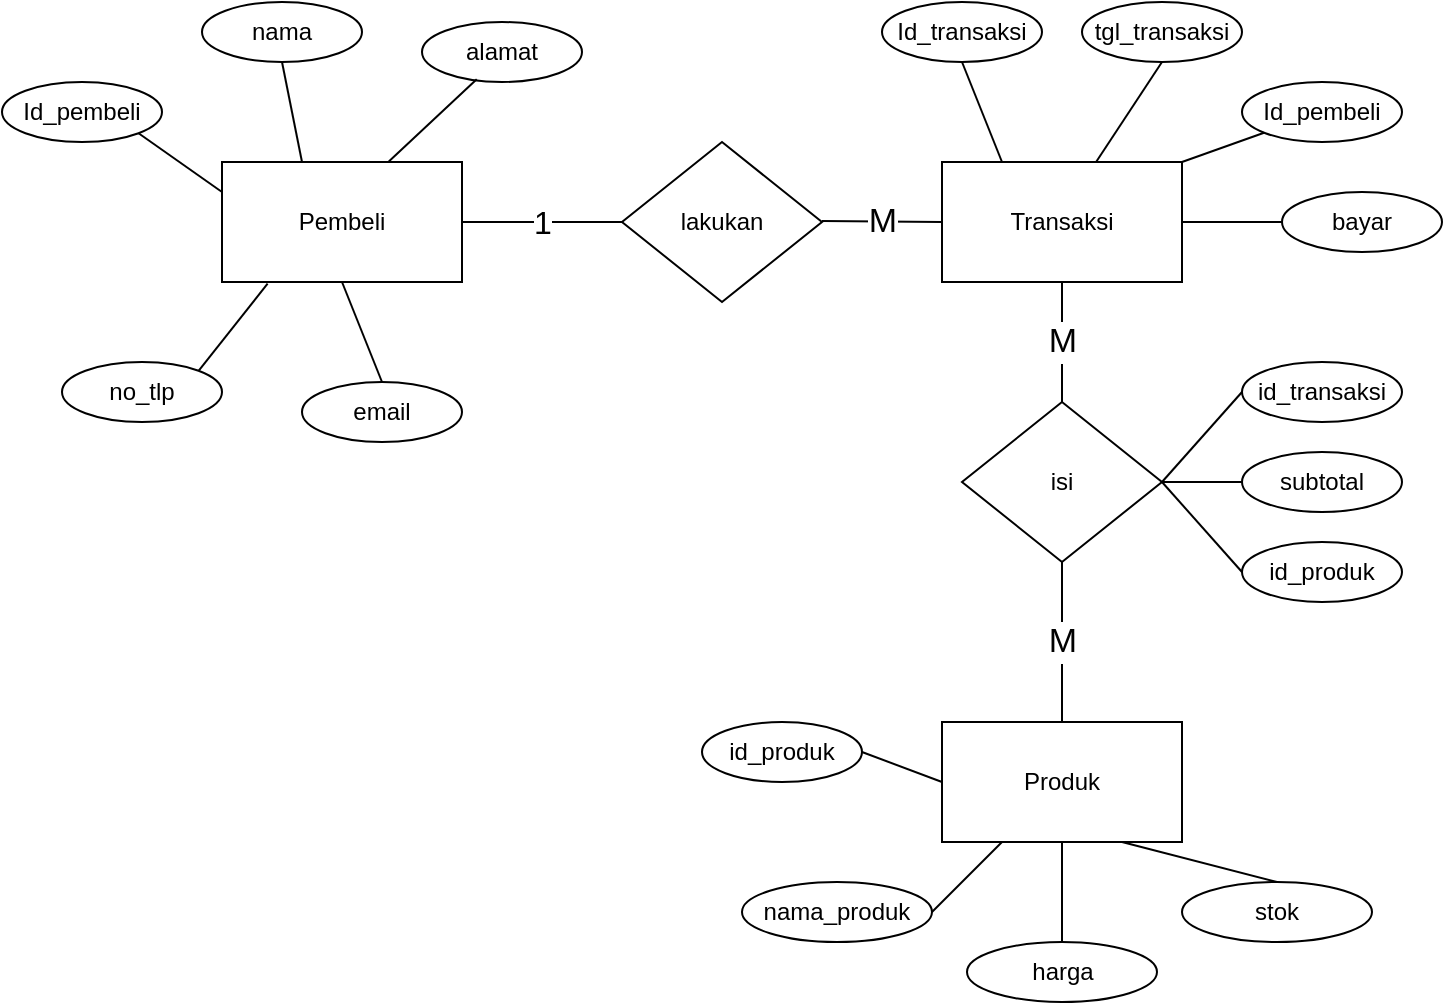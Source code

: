 <mxfile version="22.0.8" type="github">
  <diagram id="R2lEEEUBdFMjLlhIrx00" name="Page-1">
    <mxGraphModel dx="1050" dy="566" grid="1" gridSize="10" guides="1" tooltips="1" connect="1" arrows="1" fold="1" page="1" pageScale="1" pageWidth="850" pageHeight="1100" math="0" shadow="0" extFonts="Permanent Marker^https://fonts.googleapis.com/css?family=Permanent+Marker">
      <root>
        <mxCell id="0" />
        <mxCell id="1" parent="0" />
        <mxCell id="aimfF_hPBf4QYPHUwZa3-1" value="Pembeli" style="rounded=0;whiteSpace=wrap;html=1;" parent="1" vertex="1">
          <mxGeometry x="130" y="130" width="120" height="60" as="geometry" />
        </mxCell>
        <mxCell id="aimfF_hPBf4QYPHUwZa3-2" value="lakukan" style="rhombus;whiteSpace=wrap;html=1;" parent="1" vertex="1">
          <mxGeometry x="330" y="120" width="100" height="80" as="geometry" />
        </mxCell>
        <mxCell id="aimfF_hPBf4QYPHUwZa3-4" value="Transaksi" style="rounded=0;whiteSpace=wrap;html=1;" parent="1" vertex="1">
          <mxGeometry x="490" y="130" width="120" height="60" as="geometry" />
        </mxCell>
        <mxCell id="aimfF_hPBf4QYPHUwZa3-5" value="&lt;font style=&quot;font-size: 16px;&quot;&gt;1&lt;/font&gt;" style="endArrow=none;html=1;rounded=0;exitX=1;exitY=0.5;exitDx=0;exitDy=0;entryX=0;entryY=0.5;entryDx=0;entryDy=0;" parent="1" source="aimfF_hPBf4QYPHUwZa3-1" target="aimfF_hPBf4QYPHUwZa3-2" edge="1">
          <mxGeometry width="50" height="50" relative="1" as="geometry">
            <mxPoint x="400" y="300" as="sourcePoint" />
            <mxPoint x="320" y="170" as="targetPoint" />
          </mxGeometry>
        </mxCell>
        <mxCell id="aimfF_hPBf4QYPHUwZa3-6" value="&lt;font style=&quot;font-size: 17px;&quot;&gt;M&lt;/font&gt;" style="endArrow=none;html=1;rounded=0;exitX=1;exitY=0.5;exitDx=0;exitDy=0;entryX=0;entryY=0.5;entryDx=0;entryDy=0;" parent="1" target="aimfF_hPBf4QYPHUwZa3-4" edge="1">
          <mxGeometry width="50" height="50" relative="1" as="geometry">
            <mxPoint x="430" y="159.5" as="sourcePoint" />
            <mxPoint x="520" y="170" as="targetPoint" />
          </mxGeometry>
        </mxCell>
        <mxCell id="aimfF_hPBf4QYPHUwZa3-7" value="isi" style="rhombus;whiteSpace=wrap;html=1;" parent="1" vertex="1">
          <mxGeometry x="500" y="250" width="100" height="80" as="geometry" />
        </mxCell>
        <mxCell id="aimfF_hPBf4QYPHUwZa3-9" value="&lt;font style=&quot;font-size: 17px;&quot;&gt;M&lt;/font&gt;" style="endArrow=none;html=1;rounded=0;exitX=0.5;exitY=1;exitDx=0;exitDy=0;entryX=0.5;entryY=0;entryDx=0;entryDy=0;" parent="1" source="aimfF_hPBf4QYPHUwZa3-4" target="aimfF_hPBf4QYPHUwZa3-7" edge="1">
          <mxGeometry width="50" height="50" relative="1" as="geometry">
            <mxPoint x="520" y="240" as="sourcePoint" />
            <mxPoint x="580" y="240.5" as="targetPoint" />
          </mxGeometry>
        </mxCell>
        <mxCell id="aimfF_hPBf4QYPHUwZa3-10" value="&lt;font style=&quot;font-size: 17px;&quot;&gt;M&lt;/font&gt;" style="endArrow=none;html=1;rounded=0;exitX=0.5;exitY=0;exitDx=0;exitDy=0;entryX=0.5;entryY=1;entryDx=0;entryDy=0;" parent="1" source="aimfF_hPBf4QYPHUwZa3-11" target="aimfF_hPBf4QYPHUwZa3-7" edge="1">
          <mxGeometry width="50" height="50" relative="1" as="geometry">
            <mxPoint x="560" y="200" as="sourcePoint" />
            <mxPoint x="560" y="250" as="targetPoint" />
          </mxGeometry>
        </mxCell>
        <mxCell id="aimfF_hPBf4QYPHUwZa3-11" value="Produk" style="rounded=0;whiteSpace=wrap;html=1;" parent="1" vertex="1">
          <mxGeometry x="490" y="410" width="120" height="60" as="geometry" />
        </mxCell>
        <mxCell id="aimfF_hPBf4QYPHUwZa3-12" value="Id_pembeli" style="ellipse;whiteSpace=wrap;html=1;" parent="1" vertex="1">
          <mxGeometry x="20" y="90" width="80" height="30" as="geometry" />
        </mxCell>
        <mxCell id="aimfF_hPBf4QYPHUwZa3-13" value="nama" style="ellipse;whiteSpace=wrap;html=1;" parent="1" vertex="1">
          <mxGeometry x="120" y="50" width="80" height="30" as="geometry" />
        </mxCell>
        <mxCell id="aimfF_hPBf4QYPHUwZa3-14" value="alamat" style="ellipse;whiteSpace=wrap;html=1;" parent="1" vertex="1">
          <mxGeometry x="230" y="60" width="80" height="30" as="geometry" />
        </mxCell>
        <mxCell id="aimfF_hPBf4QYPHUwZa3-18" value="no_tlp" style="ellipse;whiteSpace=wrap;html=1;" parent="1" vertex="1">
          <mxGeometry x="50" y="230" width="80" height="30" as="geometry" />
        </mxCell>
        <mxCell id="aimfF_hPBf4QYPHUwZa3-20" value="" style="endArrow=none;html=1;rounded=0;entryX=0.695;entryY=-0.005;entryDx=0;entryDy=0;exitX=0.342;exitY=0.955;exitDx=0;exitDy=0;entryPerimeter=0;exitPerimeter=0;" parent="1" source="aimfF_hPBf4QYPHUwZa3-14" target="aimfF_hPBf4QYPHUwZa3-1" edge="1">
          <mxGeometry width="50" height="50" relative="1" as="geometry">
            <mxPoint x="300" y="300" as="sourcePoint" />
            <mxPoint x="350" y="250" as="targetPoint" />
          </mxGeometry>
        </mxCell>
        <mxCell id="aimfF_hPBf4QYPHUwZa3-21" value="" style="endArrow=none;html=1;rounded=0;exitX=0.5;exitY=1;exitDx=0;exitDy=0;" parent="1" source="aimfF_hPBf4QYPHUwZa3-13" edge="1">
          <mxGeometry width="50" height="50" relative="1" as="geometry">
            <mxPoint x="252" y="96" as="sourcePoint" />
            <mxPoint x="170" y="130" as="targetPoint" />
          </mxGeometry>
        </mxCell>
        <mxCell id="aimfF_hPBf4QYPHUwZa3-22" value="" style="endArrow=none;html=1;rounded=0;entryX=0;entryY=0.25;entryDx=0;entryDy=0;exitX=1;exitY=1;exitDx=0;exitDy=0;" parent="1" source="aimfF_hPBf4QYPHUwZa3-12" target="aimfF_hPBf4QYPHUwZa3-1" edge="1">
          <mxGeometry width="50" height="50" relative="1" as="geometry">
            <mxPoint x="170" y="90" as="sourcePoint" />
            <mxPoint x="180" y="142" as="targetPoint" />
          </mxGeometry>
        </mxCell>
        <mxCell id="aimfF_hPBf4QYPHUwZa3-23" value="" style="endArrow=none;html=1;rounded=0;entryX=0.19;entryY=1.014;entryDx=0;entryDy=0;exitX=1;exitY=0;exitDx=0;exitDy=0;entryPerimeter=0;" parent="1" source="aimfF_hPBf4QYPHUwZa3-18" target="aimfF_hPBf4QYPHUwZa3-1" edge="1">
          <mxGeometry width="50" height="50" relative="1" as="geometry">
            <mxPoint x="98" y="126" as="sourcePoint" />
            <mxPoint x="140" y="155" as="targetPoint" />
          </mxGeometry>
        </mxCell>
        <mxCell id="aimfF_hPBf4QYPHUwZa3-24" value="Id_transaksi" style="ellipse;whiteSpace=wrap;html=1;" parent="1" vertex="1">
          <mxGeometry x="460" y="50" width="80" height="30" as="geometry" />
        </mxCell>
        <mxCell id="aimfF_hPBf4QYPHUwZa3-25" value="tgl_transaksi" style="ellipse;whiteSpace=wrap;html=1;" parent="1" vertex="1">
          <mxGeometry x="560" y="50" width="80" height="30" as="geometry" />
        </mxCell>
        <mxCell id="aimfF_hPBf4QYPHUwZa3-26" value="Id_pembeli" style="ellipse;whiteSpace=wrap;html=1;" parent="1" vertex="1">
          <mxGeometry x="640" y="90" width="80" height="30" as="geometry" />
        </mxCell>
        <mxCell id="aimfF_hPBf4QYPHUwZa3-27" value="bayar" style="ellipse;whiteSpace=wrap;html=1;" parent="1" vertex="1">
          <mxGeometry x="660" y="145" width="80" height="30" as="geometry" />
        </mxCell>
        <mxCell id="aimfF_hPBf4QYPHUwZa3-28" value="id_transaksi" style="ellipse;whiteSpace=wrap;html=1;" parent="1" vertex="1">
          <mxGeometry x="640" y="230" width="80" height="30" as="geometry" />
        </mxCell>
        <mxCell id="aimfF_hPBf4QYPHUwZa3-29" value="" style="endArrow=none;html=1;rounded=0;entryX=0.25;entryY=0;entryDx=0;entryDy=0;exitX=0.5;exitY=1;exitDx=0;exitDy=0;" parent="1" source="aimfF_hPBf4QYPHUwZa3-24" target="aimfF_hPBf4QYPHUwZa3-4" edge="1">
          <mxGeometry width="50" height="50" relative="1" as="geometry">
            <mxPoint x="267" y="99" as="sourcePoint" />
            <mxPoint x="223" y="140" as="targetPoint" />
          </mxGeometry>
        </mxCell>
        <mxCell id="aimfF_hPBf4QYPHUwZa3-30" value="" style="endArrow=none;html=1;rounded=0;entryX=0.642;entryY=0;entryDx=0;entryDy=0;exitX=0.5;exitY=1;exitDx=0;exitDy=0;entryPerimeter=0;" parent="1" source="aimfF_hPBf4QYPHUwZa3-25" target="aimfF_hPBf4QYPHUwZa3-4" edge="1">
          <mxGeometry width="50" height="50" relative="1" as="geometry">
            <mxPoint x="510" y="90" as="sourcePoint" />
            <mxPoint x="530" y="140" as="targetPoint" />
          </mxGeometry>
        </mxCell>
        <mxCell id="aimfF_hPBf4QYPHUwZa3-31" value="" style="endArrow=none;html=1;rounded=0;entryX=1;entryY=0;entryDx=0;entryDy=0;" parent="1" source="aimfF_hPBf4QYPHUwZa3-26" target="aimfF_hPBf4QYPHUwZa3-4" edge="1">
          <mxGeometry width="50" height="50" relative="1" as="geometry">
            <mxPoint x="595" y="91" as="sourcePoint" />
            <mxPoint x="560" y="140" as="targetPoint" />
          </mxGeometry>
        </mxCell>
        <mxCell id="aimfF_hPBf4QYPHUwZa3-32" value="" style="endArrow=none;html=1;rounded=0;entryX=1;entryY=0.5;entryDx=0;entryDy=0;exitX=0;exitY=0.5;exitDx=0;exitDy=0;" parent="1" source="aimfF_hPBf4QYPHUwZa3-27" target="aimfF_hPBf4QYPHUwZa3-4" edge="1">
          <mxGeometry width="50" height="50" relative="1" as="geometry">
            <mxPoint x="661" y="125" as="sourcePoint" />
            <mxPoint x="620" y="140" as="targetPoint" />
          </mxGeometry>
        </mxCell>
        <mxCell id="aimfF_hPBf4QYPHUwZa3-33" value="" style="endArrow=none;html=1;rounded=0;entryX=1;entryY=0.5;entryDx=0;entryDy=0;exitX=0;exitY=0.5;exitDx=0;exitDy=0;" parent="1" source="aimfF_hPBf4QYPHUwZa3-28" target="aimfF_hPBf4QYPHUwZa3-7" edge="1">
          <mxGeometry width="50" height="50" relative="1" as="geometry">
            <mxPoint x="675" y="165" as="sourcePoint" />
            <mxPoint x="620" y="170" as="targetPoint" />
          </mxGeometry>
        </mxCell>
        <mxCell id="aimfF_hPBf4QYPHUwZa3-34" value="subtotal" style="ellipse;whiteSpace=wrap;html=1;" parent="1" vertex="1">
          <mxGeometry x="640" y="275" width="80" height="30" as="geometry" />
        </mxCell>
        <mxCell id="aimfF_hPBf4QYPHUwZa3-35" value="" style="endArrow=none;html=1;rounded=0;entryX=1;entryY=0.5;entryDx=0;entryDy=0;exitX=0;exitY=0.5;exitDx=0;exitDy=0;" parent="1" source="aimfF_hPBf4QYPHUwZa3-34" target="aimfF_hPBf4QYPHUwZa3-7" edge="1">
          <mxGeometry width="50" height="50" relative="1" as="geometry">
            <mxPoint x="650" y="255" as="sourcePoint" />
            <mxPoint x="585" y="280" as="targetPoint" />
          </mxGeometry>
        </mxCell>
        <mxCell id="aimfF_hPBf4QYPHUwZa3-36" value="id_produk" style="ellipse;whiteSpace=wrap;html=1;" parent="1" vertex="1">
          <mxGeometry x="640" y="320" width="80" height="30" as="geometry" />
        </mxCell>
        <mxCell id="aimfF_hPBf4QYPHUwZa3-38" value="" style="endArrow=none;html=1;rounded=0;entryX=1;entryY=0.5;entryDx=0;entryDy=0;exitX=0;exitY=0.5;exitDx=0;exitDy=0;" parent="1" source="aimfF_hPBf4QYPHUwZa3-36" target="aimfF_hPBf4QYPHUwZa3-7" edge="1">
          <mxGeometry width="50" height="50" relative="1" as="geometry">
            <mxPoint x="650" y="300" as="sourcePoint" />
            <mxPoint x="610" y="300" as="targetPoint" />
          </mxGeometry>
        </mxCell>
        <mxCell id="aimfF_hPBf4QYPHUwZa3-39" value="id_produk" style="ellipse;whiteSpace=wrap;html=1;" parent="1" vertex="1">
          <mxGeometry x="370" y="410" width="80" height="30" as="geometry" />
        </mxCell>
        <mxCell id="aimfF_hPBf4QYPHUwZa3-40" value="" style="endArrow=none;html=1;rounded=0;entryX=0;entryY=0.5;entryDx=0;entryDy=0;exitX=1;exitY=0.5;exitDx=0;exitDy=0;" parent="1" source="aimfF_hPBf4QYPHUwZa3-39" target="aimfF_hPBf4QYPHUwZa3-11" edge="1">
          <mxGeometry width="50" height="50" relative="1" as="geometry">
            <mxPoint x="650" y="345" as="sourcePoint" />
            <mxPoint x="610" y="300" as="targetPoint" />
          </mxGeometry>
        </mxCell>
        <mxCell id="aimfF_hPBf4QYPHUwZa3-41" value="nama_produk" style="ellipse;whiteSpace=wrap;html=1;" parent="1" vertex="1">
          <mxGeometry x="390" y="490" width="95" height="30" as="geometry" />
        </mxCell>
        <mxCell id="aimfF_hPBf4QYPHUwZa3-42" value="" style="endArrow=none;html=1;rounded=0;entryX=0.25;entryY=1;entryDx=0;entryDy=0;exitX=1;exitY=0.5;exitDx=0;exitDy=0;" parent="1" source="aimfF_hPBf4QYPHUwZa3-41" target="aimfF_hPBf4QYPHUwZa3-11" edge="1">
          <mxGeometry width="50" height="50" relative="1" as="geometry">
            <mxPoint x="450" y="465" as="sourcePoint" />
            <mxPoint x="500" y="450" as="targetPoint" />
          </mxGeometry>
        </mxCell>
        <mxCell id="aimfF_hPBf4QYPHUwZa3-43" value="harga" style="ellipse;whiteSpace=wrap;html=1;" parent="1" vertex="1">
          <mxGeometry x="502.5" y="520" width="95" height="30" as="geometry" />
        </mxCell>
        <mxCell id="aimfF_hPBf4QYPHUwZa3-44" value="" style="endArrow=none;html=1;rounded=0;entryX=0.5;entryY=1;entryDx=0;entryDy=0;exitX=0.5;exitY=0;exitDx=0;exitDy=0;" parent="1" source="aimfF_hPBf4QYPHUwZa3-43" target="aimfF_hPBf4QYPHUwZa3-11" edge="1">
          <mxGeometry width="50" height="50" relative="1" as="geometry">
            <mxPoint x="475" y="535" as="sourcePoint" />
            <mxPoint x="530" y="480" as="targetPoint" />
          </mxGeometry>
        </mxCell>
        <mxCell id="aimfF_hPBf4QYPHUwZa3-45" value="stok" style="ellipse;whiteSpace=wrap;html=1;" parent="1" vertex="1">
          <mxGeometry x="610" y="490" width="95" height="30" as="geometry" />
        </mxCell>
        <mxCell id="aimfF_hPBf4QYPHUwZa3-46" value="" style="endArrow=none;html=1;rounded=0;entryX=0.75;entryY=1;entryDx=0;entryDy=0;exitX=0.5;exitY=0;exitDx=0;exitDy=0;" parent="1" source="aimfF_hPBf4QYPHUwZa3-45" target="aimfF_hPBf4QYPHUwZa3-11" edge="1">
          <mxGeometry width="50" height="50" relative="1" as="geometry">
            <mxPoint x="560" y="530" as="sourcePoint" />
            <mxPoint x="560" y="480" as="targetPoint" />
          </mxGeometry>
        </mxCell>
        <mxCell id="aimfF_hPBf4QYPHUwZa3-47" value="email" style="ellipse;whiteSpace=wrap;html=1;" parent="1" vertex="1">
          <mxGeometry x="170" y="240" width="80" height="30" as="geometry" />
        </mxCell>
        <mxCell id="aimfF_hPBf4QYPHUwZa3-48" value="" style="endArrow=none;html=1;rounded=0;entryX=0.5;entryY=1;entryDx=0;entryDy=0;exitX=0.5;exitY=0;exitDx=0;exitDy=0;" parent="1" source="aimfF_hPBf4QYPHUwZa3-47" target="aimfF_hPBf4QYPHUwZa3-1" edge="1">
          <mxGeometry width="50" height="50" relative="1" as="geometry">
            <mxPoint x="129" y="245" as="sourcePoint" />
            <mxPoint x="163" y="201" as="targetPoint" />
          </mxGeometry>
        </mxCell>
      </root>
    </mxGraphModel>
  </diagram>
</mxfile>
